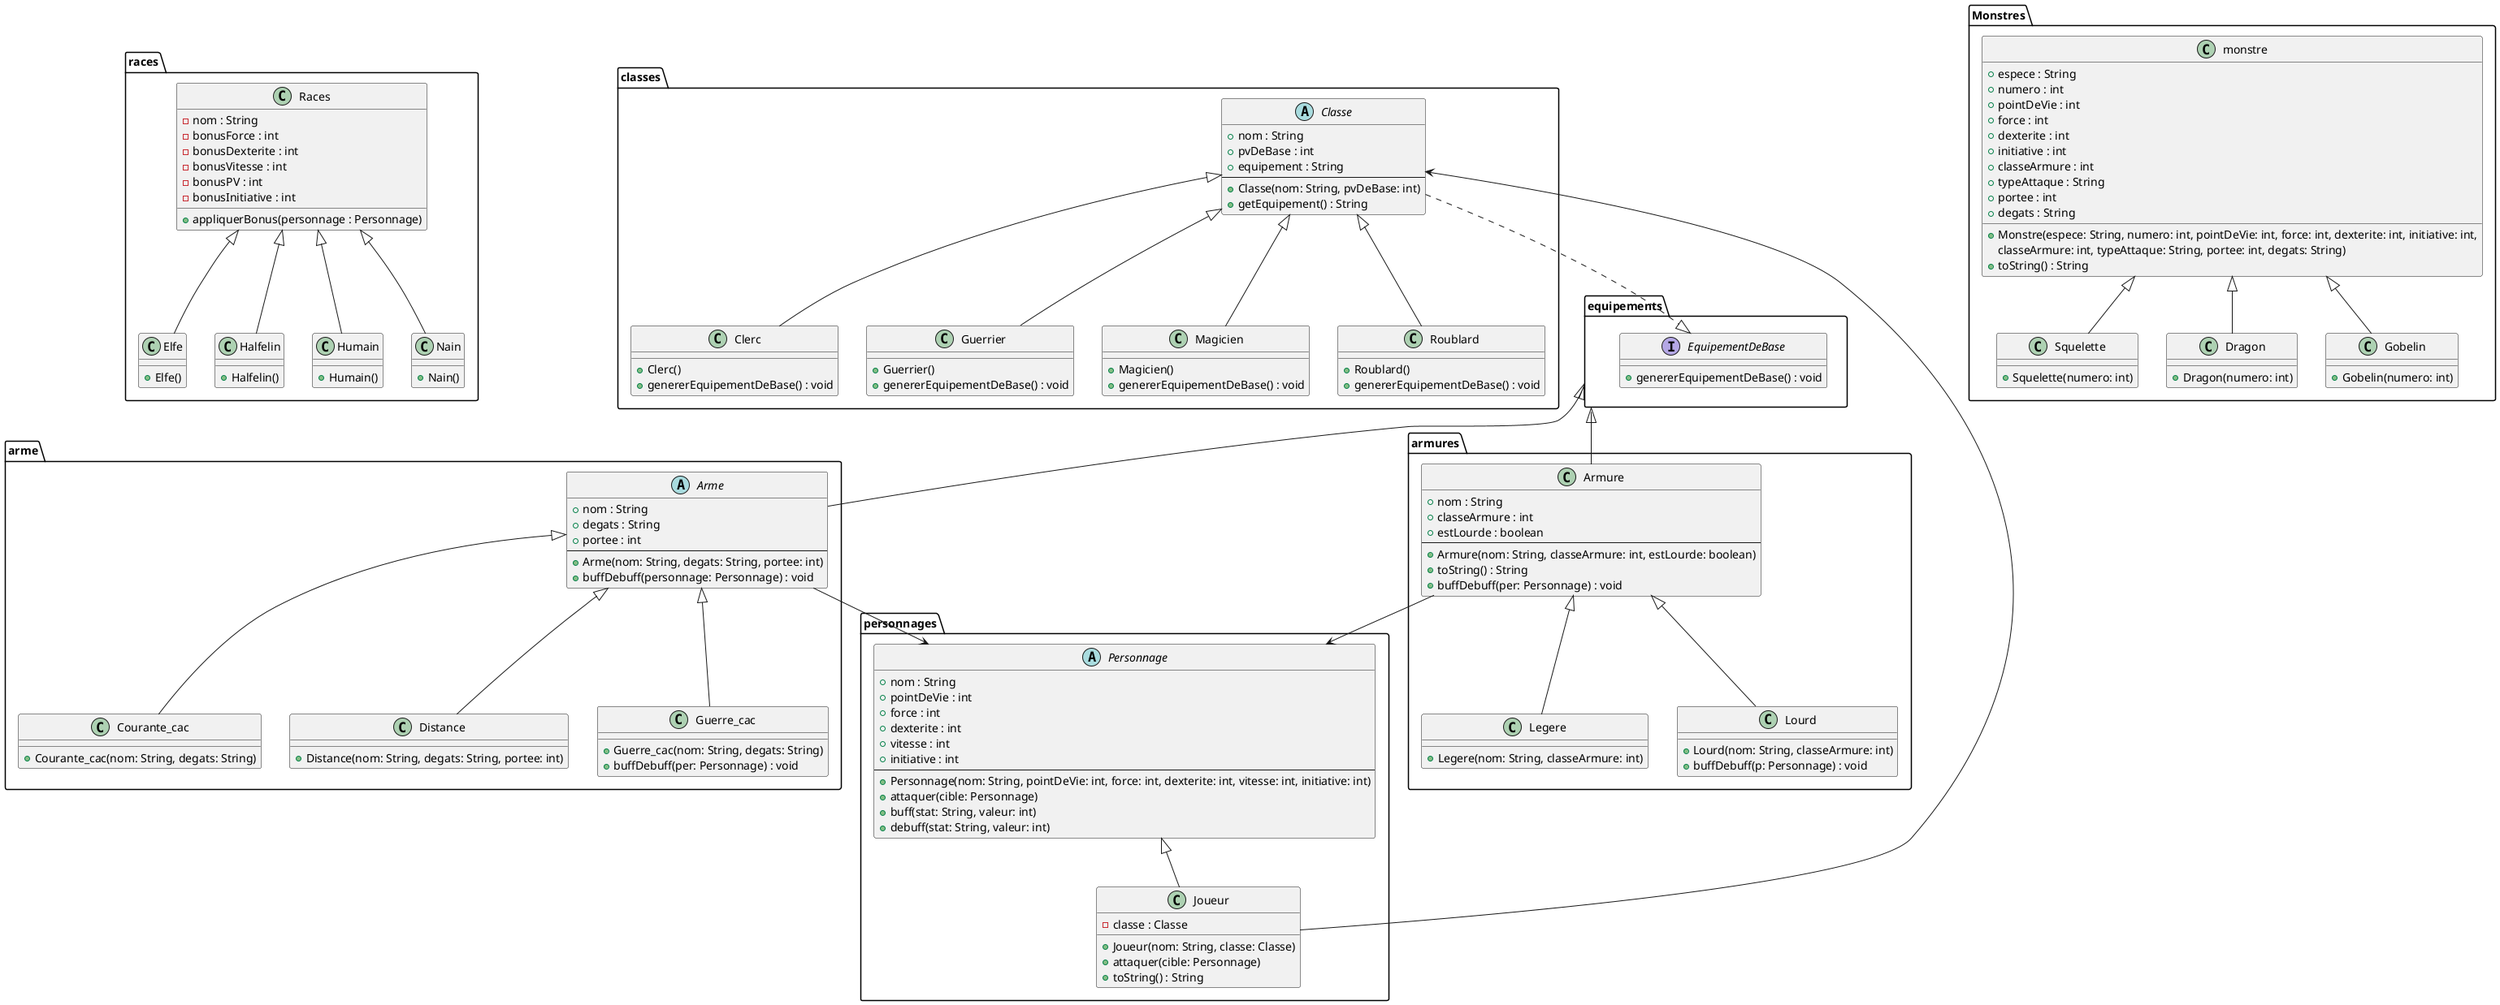 


@startuml 'https://plantuml.com/sequence-diagram'





package races {


class Races{
    - nom : String
    - bonusForce : int 
    - bonusDexterite : int 
    - bonusVitesse : int 
    - bonusPV : int
    - bonusInitiative : int
    + appliquerBonus(personnage : Personnage) 
}

class Elfe {
        + Elfe()
    }

class Halfelin {
        + Halfelin()
    }

    class Humain {
        + Humain()
    }

     class Nain {
        + Nain()
    }


    Races <|-- Elfe
    Races <|-- Halfelin
    Races <|-- Humain
    Races <|-- Nain

}

package personnages {

    class Personnage {
    + nom : String
    + pointDeVie : int
    + force : int
    + dexterite : int
    + vitesse : int
    + initiative : int
    --
    + Personnage(nom: String, pointDeVie: int, force: int, dexterite: int, vitesse: int, initiative: int)
    + attaquer(cible: Personnage)
    + buff(stat: String, valeur: int)
    + debuff(stat: String, valeur: int)
}
abstract Personnage

    class Joueur {
    - classe : Classe
    + Joueur(nom: String, classe: Classe)
    + attaquer(cible: Personnage)
    + toString() : String
}

 Personnage <|-- Joueur
  

}
package classes {

abstract class Classe {
        + nom : String
        + pvDeBase : int
        + equipement : String
        --
        + Classe(nom: String, pvDeBase: int)
        + getEquipement() : String
    }

 class Clerc {
        + Clerc()
        + genererEquipementDeBase() : void
    }
class Guerrier {
        + Guerrier()
        + genererEquipementDeBase() : void
    }

class Magicien {
        + Magicien()
        + genererEquipementDeBase() : void
    }

class Roublard {
        + Roublard()
        + genererEquipementDeBase() : void
    }




    Classe <|-- Clerc
    Classe <|-- Guerrier
    Classe <|-- Magicien
    Classe <|-- Roublard

}

package equipements {
    interface EquipementDeBase {
        + genererEquipementDeBase() : void
    }
}

package Monstres{
     class monstre {
        + espece : String
        + numero : int
        + pointDeVie : int
        + force : int
        + dexterite : int
        + initiative : int
        + classeArmure : int
        + typeAttaque : String
        + portee : int
        + degats : String
        + Monstre(espece: String, numero: int, pointDeVie: int, force: int, dexterite: int, initiative: int,
                  classeArmure: int, typeAttaque: String, portee: int, degats: String)
        + toString() : String
    }

    class Squelette {
        + Squelette(numero: int)
    }

    class Dragon {
        + Dragon(numero: int)
    }

     class Gobelin {
        + Gobelin(numero: int)
    }

    monstre <|-- Squelette
    monstre <|-- Dragon
    monstre <|-- Gobelin

}



 
package arme {
    abstract class Arme {
        + nom : String
        + degats : String
        + portee : int
        --
        + Arme(nom: String, degats: String, portee: int)
        + buffDebuff(personnage: Personnage) : void
    }

    class Courante_cac {
        + Courante_cac(nom: String, degats: String)
    }

    class Distance {
        + Distance(nom: String, degats: String, portee: int)
    }

    class Guerre_cac {
        + Guerre_cac(nom: String, degats: String)
        + buffDebuff(per: Personnage) : void
    }

    Arme <|-- Courante_cac
    Arme <|-- Distance
    Arme <|-- Guerre_cac
    Arme --> personnages.Personnage

}


package armures {
    class Armure {
        + nom : String
        + classeArmure : int
        + estLourde : boolean
        --
        + Armure(nom: String, classeArmure: int, estLourde: boolean)
        + toString() : String
        + buffDebuff(per: Personnage) : void
    }

        class Legere {
        + Legere(nom: String, classeArmure: int)
    }

     class Lourd {
        + Lourd(nom: String, classeArmure: int)
        + buffDebuff(p: Personnage) : void
    }


    Armure <|-- Legere
    Armure <|-- Lourd
    Armure --> personnages.Personnage

   
}







equipements <|-- Arme
equipements<|-- Armure

personnages.Joueur --> classes.Classe
Classe ..|> equipements.EquipementDeBase







@enduml
